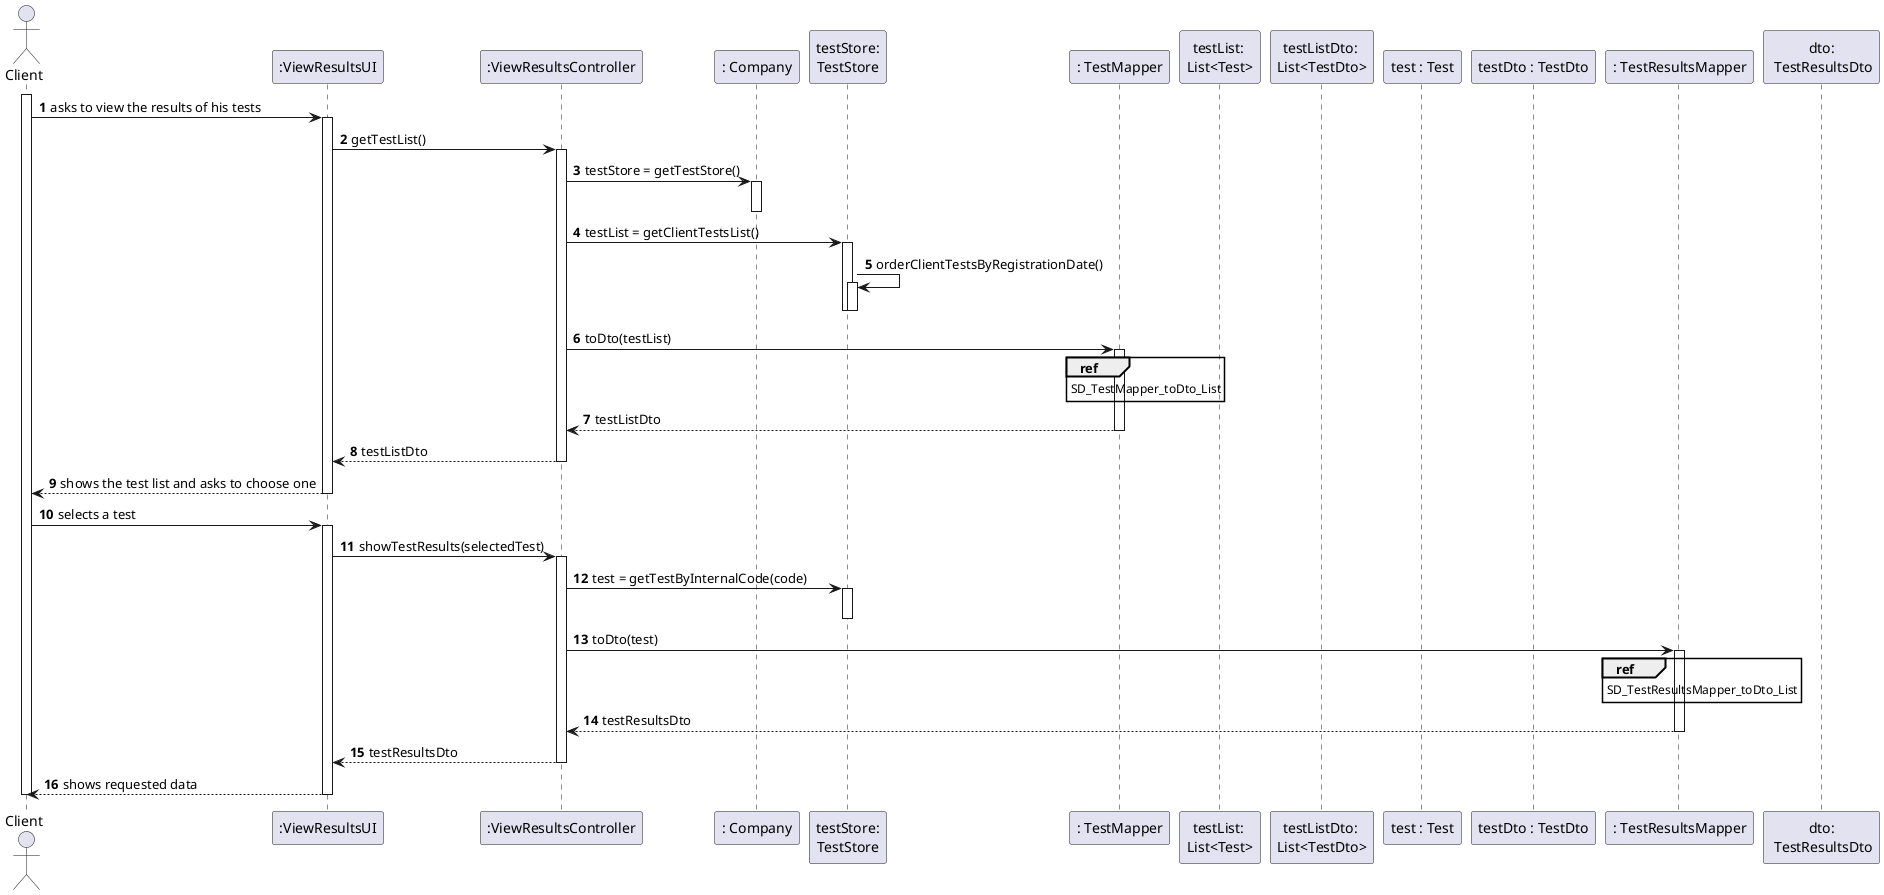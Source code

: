 @startuml
autonumber
'hide footbox
actor "Client" as CL

participant ":ViewResultsUI" as UI
participant ":ViewResultsController" as CTRL
participant ": Company" as Comp
participant "testStore:\nTestStore" as TS
participant ": TestMapper" as tMAPPER
participant "testList: \nList<Test>" as LTestSA
participant "testListDto: \nList<TestDto>" as LTestSADTO
participant "test : Test" as TEST
participant "testDto : TestDto" as TESTDTO
participant ": TestResultsMapper" as trMAPPER
participant "dto:\n TestResultsDto" as TRDto

activate CL
CL -> UI : asks to view the results of his tests
activate UI


UI -> CTRL : getTestList()
activate CTRL
CTRL -> Comp : testStore = getTestStore()
activate Comp
deactivate Comp
CTRL -> TS : testList = getClientTestsList()
activate TS
TS -> TS : orderClientTestsByRegistrationDate()
activate TS
deactivate TS
deactivate TS
CTRL -> tMAPPER : toDto(testList)
activate tMAPPER
ref over tMAPPER
SD_TestMapper_toDto_List
end ref
tMAPPER --> CTRL : testListDto
deactivate tMAPPER
CTRL --> UI : testListDto
deactivate CTRL

UI --> CL : shows the test list and asks to choose one
deactivate UI

CL -> UI : selects a test
activate UI
UI -> CTRL : showTestResults(selectedTest)
activate CTRL
CTRL -> TS : test = getTestByInternalCode(code)
activate TS
deactivate TS
CTRL -> trMAPPER : toDto(test)
activate trMAPPER
ref over trMAPPER
SD_TestResultsMapper_toDto_List
end ref
trMAPPER --> CTRL : testResultsDto
deactivate trMAPPER
CTRL --> UI : testResultsDto
deactivate CTRL
deactivate CTRL
UI --> CL : shows requested data
deactivate UI
deactivate UI
deactivate CL

@enduml